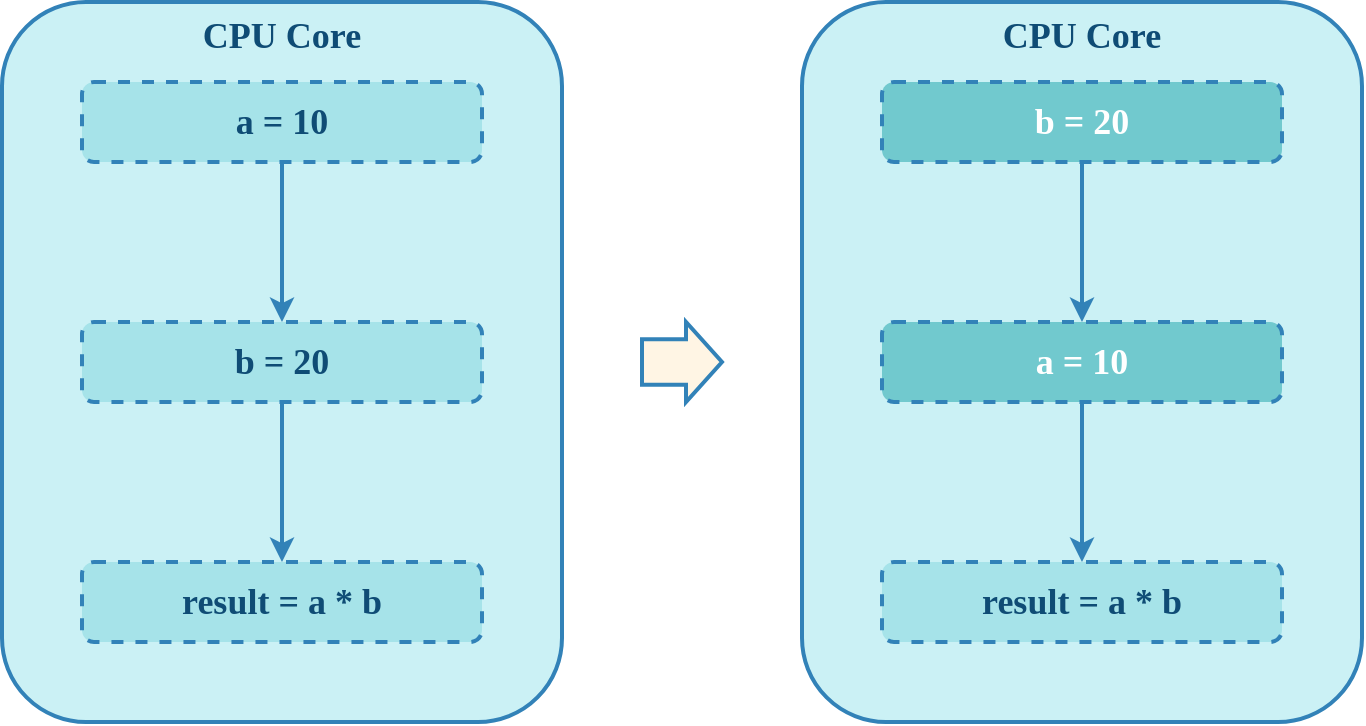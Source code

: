 <mxfile compressed="true" version="22.0.3" type="device" pages="8"><diagram id="Oyjmbj-3pXJngoswSTyC" name="单核代码乱序执行"><mxGraphModel dx="1036" dy="-204" grid="1" gridSize="10" guides="1" tooltips="1" connect="1" arrows="1" fold="1" page="1" pageScale="1" pageWidth="1169" pageHeight="827" math="0" shadow="0"><root><mxCell id="0"/><mxCell id="1" parent="0"/><mxCell id="oIo2T0Nst78YpQxwOuCz-1" value="CPU Core" style="rounded=1;whiteSpace=wrap;html=1;hachureGap=4;strokeColor=#3282B8;fontFamily=Comic Sans MS;fontSize=18;fillColor=#CBF1F5;fontStyle=1;container=0;shadow=0;strokeWidth=2;verticalAlign=top;fontColor=#0F4C75;" parent="1" vertex="1"><mxGeometry x="240" y="1040" width="280" height="360" as="geometry"/></mxCell><mxCell id="SnhNCrgIoCz_8AislxqQ-1" value="result = a * b" style="rounded=1;whiteSpace=wrap;html=1;hachureGap=4;strokeColor=#3282B8;fontFamily=Comic Sans MS;fontSize=18;fillColor=#A6E3E9;fontStyle=1;container=0;shadow=0;strokeWidth=2;verticalAlign=middle;fontColor=#0F4C75;dashed=1;" parent="1" vertex="1"><mxGeometry x="280" y="1320" width="200" height="40" as="geometry"/></mxCell><mxCell id="oIo2T0Nst78YpQxwOuCz-3" value="" style="edgeStyle=orthogonalEdgeStyle;shape=connector;rounded=0;orthogonalLoop=1;jettySize=auto;html=1;labelBackgroundColor=default;strokeColor=#3282B8;strokeWidth=2;align=center;verticalAlign=middle;fontFamily=Helvetica;fontSize=11;fontColor=default;endArrow=classic;" parent="1" source="SnhNCrgIoCz_8AislxqQ-2" target="SnhNCrgIoCz_8AislxqQ-1" edge="1"><mxGeometry relative="1" as="geometry"/></mxCell><mxCell id="SnhNCrgIoCz_8AislxqQ-2" value="b = 20" style="rounded=1;whiteSpace=wrap;html=1;hachureGap=4;strokeColor=#3282B8;fontFamily=Comic Sans MS;fontSize=18;fillColor=#A6E3E9;fontStyle=1;container=0;shadow=0;strokeWidth=2;verticalAlign=middle;fontColor=#0F4C75;dashed=1;" parent="1" vertex="1"><mxGeometry x="280" y="1200" width="200" height="40" as="geometry"/></mxCell><mxCell id="oIo2T0Nst78YpQxwOuCz-2" value="" style="edgeStyle=orthogonalEdgeStyle;shape=connector;rounded=0;orthogonalLoop=1;jettySize=auto;html=1;labelBackgroundColor=default;strokeColor=#3282B8;strokeWidth=2;align=center;verticalAlign=middle;fontFamily=Helvetica;fontSize=11;fontColor=default;endArrow=classic;" parent="1" source="SnhNCrgIoCz_8AislxqQ-3" target="SnhNCrgIoCz_8AislxqQ-2" edge="1"><mxGeometry relative="1" as="geometry"/></mxCell><mxCell id="SnhNCrgIoCz_8AislxqQ-3" value="a = 10" style="rounded=1;whiteSpace=wrap;html=1;hachureGap=4;strokeColor=#3282B8;fontFamily=Comic Sans MS;fontSize=18;fillColor=#A6E3E9;fontStyle=1;container=0;shadow=0;strokeWidth=2;verticalAlign=middle;fontColor=#0F4C75;dashed=1;" parent="1" vertex="1"><mxGeometry x="280" y="1080" width="200" height="40" as="geometry"/></mxCell><mxCell id="oIo2T0Nst78YpQxwOuCz-4" value="CPU Core" style="rounded=1;whiteSpace=wrap;html=1;hachureGap=4;strokeColor=#3282B8;fontFamily=Comic Sans MS;fontSize=18;fillColor=#CBF1F5;fontStyle=1;container=0;shadow=0;strokeWidth=2;verticalAlign=top;fontColor=#0F4C75;" parent="1" vertex="1"><mxGeometry x="640" y="1040" width="280" height="360" as="geometry"/></mxCell><mxCell id="oIo2T0Nst78YpQxwOuCz-5" value="result = a * b" style="rounded=1;whiteSpace=wrap;html=1;hachureGap=4;strokeColor=#3282B8;fontFamily=Comic Sans MS;fontSize=18;fillColor=#A6E3E9;fontStyle=1;container=0;shadow=0;strokeWidth=2;verticalAlign=middle;fontColor=#0F4C75;dashed=1;" parent="1" vertex="1"><mxGeometry x="680" y="1320" width="200" height="40" as="geometry"/></mxCell><mxCell id="oIo2T0Nst78YpQxwOuCz-6" value="" style="edgeStyle=orthogonalEdgeStyle;shape=connector;rounded=0;orthogonalLoop=1;jettySize=auto;html=1;labelBackgroundColor=default;strokeColor=#3282B8;strokeWidth=2;align=center;verticalAlign=middle;fontFamily=Helvetica;fontSize=11;fontColor=default;endArrow=classic;" parent="1" source="oIo2T0Nst78YpQxwOuCz-7" target="oIo2T0Nst78YpQxwOuCz-5" edge="1"><mxGeometry relative="1" as="geometry"/></mxCell><mxCell id="oIo2T0Nst78YpQxwOuCz-7" value="a = 10" style="rounded=1;whiteSpace=wrap;html=1;hachureGap=4;strokeColor=#3282B8;fontFamily=Comic Sans MS;fontSize=18;fillColor=#71C9CE;fontStyle=1;container=0;shadow=0;strokeWidth=2;verticalAlign=middle;fontColor=#FFFFFF;dashed=1;" parent="1" vertex="1"><mxGeometry x="680" y="1200" width="200" height="40" as="geometry"/></mxCell><mxCell id="oIo2T0Nst78YpQxwOuCz-8" value="" style="edgeStyle=orthogonalEdgeStyle;shape=connector;rounded=0;orthogonalLoop=1;jettySize=auto;html=1;labelBackgroundColor=default;strokeColor=#3282B8;strokeWidth=2;align=center;verticalAlign=middle;fontFamily=Helvetica;fontSize=11;fontColor=default;endArrow=classic;" parent="1" source="oIo2T0Nst78YpQxwOuCz-9" target="oIo2T0Nst78YpQxwOuCz-7" edge="1"><mxGeometry relative="1" as="geometry"/></mxCell><mxCell id="oIo2T0Nst78YpQxwOuCz-9" value="b = 20" style="rounded=1;whiteSpace=wrap;html=1;hachureGap=4;strokeColor=#3282B8;fontFamily=Comic Sans MS;fontSize=18;fillColor=#71C9CE;fontStyle=1;container=0;shadow=0;strokeWidth=2;verticalAlign=middle;fontColor=#FFFFFF;dashed=1;" parent="1" vertex="1"><mxGeometry x="680" y="1080" width="200" height="40" as="geometry"/></mxCell><mxCell id="8laGrJrACdPnZfssC_4r-1" value="" style="html=1;shadow=0;dashed=0;align=center;verticalAlign=middle;shape=mxgraph.arrows2.arrow;dy=0.43;dx=18;direction=south;notch=0;rounded=1;hachureGap=4;strokeColor=#3282B8;strokeWidth=2;fontFamily=Comic Sans MS;fontSize=18;fillColor=#FFF5E4;fontColor=#0F4C75;fontStyle=1;rotation=-90;" parent="1" vertex="1"><mxGeometry x="560" y="1200" width="40" height="40" as="geometry"/></mxCell></root></mxGraphModel></diagram><diagram name="多核代码乱序执行" id="kA6Fw1Ytr_sk5-NPRqOT"><mxGraphModel dx="1050" dy="-531" grid="1" gridSize="10" guides="1" tooltips="1" connect="1" arrows="1" fold="1" page="1" pageScale="1" pageWidth="1654" pageHeight="1169" math="0" shadow="0"><root><mxCell id="gxKx6V0QvR4HmeTIBER6-0"/><mxCell id="gxKx6V0QvR4HmeTIBER6-1" parent="gxKx6V0QvR4HmeTIBER6-0"/><mxCell id="OXWV1l3geLJClUFt07M3-1" value="" style="rounded=0;whiteSpace=wrap;html=1;fontSize=20;shadow=0;fillColor=#E3FDFD;strokeColor=#3282B8;strokeWidth=2;fontColor=#0F4C75;fontFamily=Comic Sans MS;fontStyle=1;align=center;spacingLeft=10;spacingRight=10;verticalAlign=top;spacingTop=10;dashed=1;" parent="gxKx6V0QvR4HmeTIBER6-1" vertex="1"><mxGeometry x="887" y="1534" width="680" height="440" as="geometry"/></mxCell><mxCell id="OXWV1l3geLJClUFt07M3-0" value="" style="rounded=0;whiteSpace=wrap;html=1;fontSize=20;shadow=0;fillColor=#E3FDFD;strokeColor=#3282B8;strokeWidth=2;fontColor=#0F4C75;fontFamily=Comic Sans MS;fontStyle=1;align=center;spacingLeft=10;spacingRight=10;verticalAlign=top;spacingTop=10;dashed=1;" parent="gxKx6V0QvR4HmeTIBER6-1" vertex="1"><mxGeometry x="87" y="1534" width="680" height="440" as="geometry"/></mxCell><mxCell id="gxKx6V0QvR4HmeTIBER6-2" value="CPU Core2" style="rounded=1;whiteSpace=wrap;html=1;hachureGap=4;strokeColor=#3282B8;fontFamily=Comic Sans MS;fontSize=18;fillColor=#CBF1F5;fontStyle=1;container=0;shadow=0;strokeWidth=2;verticalAlign=top;fontColor=#0F4C75;" parent="gxKx6V0QvR4HmeTIBER6-1" vertex="1"><mxGeometry x="447" y="1574" width="280" height="360" as="geometry"/></mxCell><mxCell id="gxKx6V0QvR4HmeTIBER6-5" value="逻辑B" style="rounded=1;whiteSpace=wrap;html=1;hachureGap=4;strokeColor=#3282B8;fontFamily=Comic Sans MS;fontSize=18;fillColor=#A6E3E9;fontStyle=1;container=0;shadow=0;strokeWidth=2;verticalAlign=middle;fontColor=#0F4C75;dashed=1;" parent="gxKx6V0QvR4HmeTIBER6-1" vertex="1"><mxGeometry x="487" y="1734" width="200" height="40" as="geometry"/></mxCell><mxCell id="gxKx6V0QvR4HmeTIBER6-6" value="" style="edgeStyle=orthogonalEdgeStyle;shape=connector;rounded=0;orthogonalLoop=1;jettySize=auto;html=1;labelBackgroundColor=default;strokeColor=#3282B8;strokeWidth=2;align=center;verticalAlign=middle;fontFamily=Helvetica;fontSize=11;fontColor=default;endArrow=classic;" parent="gxKx6V0QvR4HmeTIBER6-1" source="gxKx6V0QvR4HmeTIBER6-7" target="gxKx6V0QvR4HmeTIBER6-5" edge="1"><mxGeometry relative="1" as="geometry"/></mxCell><mxCell id="gxKx6V0QvR4HmeTIBER6-7" value="if (flag == true)" style="rounded=1;whiteSpace=wrap;html=1;hachureGap=4;strokeColor=#3282B8;fontFamily=Comic Sans MS;fontSize=18;fillColor=#A6E3E9;fontStyle=1;container=0;shadow=0;strokeWidth=2;verticalAlign=middle;fontColor=#0F4C75;dashed=1;" parent="gxKx6V0QvR4HmeTIBER6-1" vertex="1"><mxGeometry x="487" y="1614" width="200" height="40" as="geometry"/></mxCell><mxCell id="gxKx6V0QvR4HmeTIBER6-8" value="CPU Core" style="rounded=1;whiteSpace=wrap;html=1;hachureGap=4;strokeColor=#3282B8;fontFamily=Comic Sans MS;fontSize=18;fillColor=#CBF1F5;fontStyle=1;container=0;shadow=0;strokeWidth=2;verticalAlign=top;fontColor=#0F4C75;" parent="gxKx6V0QvR4HmeTIBER6-1" vertex="1"><mxGeometry x="927" y="1574" width="280" height="360" as="geometry"/></mxCell><mxCell id="gxKx6V0QvR4HmeTIBER6-9" value="逻辑A" style="rounded=1;whiteSpace=wrap;html=1;hachureGap=4;strokeColor=#3282B8;fontFamily=Comic Sans MS;fontSize=18;fillColor=#71C9CE;fontStyle=1;container=0;shadow=0;strokeWidth=2;verticalAlign=middle;fontColor=#FFFFFF;dashed=1;" parent="gxKx6V0QvR4HmeTIBER6-1" vertex="1"><mxGeometry x="967" y="1854" width="200" height="40" as="geometry"/></mxCell><mxCell id="gxKx6V0QvR4HmeTIBER6-10" value="" style="edgeStyle=orthogonalEdgeStyle;shape=connector;rounded=0;orthogonalLoop=1;jettySize=auto;html=1;labelBackgroundColor=default;strokeColor=#3282B8;strokeWidth=2;align=center;verticalAlign=middle;fontFamily=Helvetica;fontSize=11;fontColor=default;endArrow=classic;" parent="gxKx6V0QvR4HmeTIBER6-1" source="gxKx6V0QvR4HmeTIBER6-11" target="gxKx6V0QvR4HmeTIBER6-9" edge="1"><mxGeometry relative="1" as="geometry"/></mxCell><mxCell id="gxKx6V0QvR4HmeTIBER6-11" value="flag = true" style="rounded=1;whiteSpace=wrap;html=1;hachureGap=4;strokeColor=#3282B8;fontFamily=Comic Sans MS;fontSize=18;fillColor=#71C9CE;fontStyle=1;container=0;shadow=0;strokeWidth=2;verticalAlign=middle;fontColor=#FFFFFF;dashed=1;" parent="gxKx6V0QvR4HmeTIBER6-1" vertex="1"><mxGeometry x="967" y="1734" width="200" height="40" as="geometry"/></mxCell><mxCell id="gxKx6V0QvR4HmeTIBER6-12" value="" style="edgeStyle=orthogonalEdgeStyle;shape=connector;rounded=0;orthogonalLoop=1;jettySize=auto;html=1;labelBackgroundColor=default;strokeColor=#3282B8;strokeWidth=2;align=center;verticalAlign=middle;fontFamily=Helvetica;fontSize=11;fontColor=default;endArrow=classic;" parent="gxKx6V0QvR4HmeTIBER6-1" source="gxKx6V0QvR4HmeTIBER6-13" target="gxKx6V0QvR4HmeTIBER6-11" edge="1"><mxGeometry relative="1" as="geometry"/></mxCell><mxCell id="gxKx6V0QvR4HmeTIBER6-13" value="flag = false" style="rounded=1;whiteSpace=wrap;html=1;hachureGap=4;strokeColor=#3282B8;fontFamily=Comic Sans MS;fontSize=18;fillColor=#A6E3E9;fontStyle=1;container=0;shadow=0;strokeWidth=2;verticalAlign=middle;fontColor=#0F4C75;dashed=1;" parent="gxKx6V0QvR4HmeTIBER6-1" vertex="1"><mxGeometry x="967" y="1614" width="200" height="40" as="geometry"/></mxCell><mxCell id="gxKx6V0QvR4HmeTIBER6-14" value="" style="html=1;shadow=0;dashed=0;align=center;verticalAlign=middle;shape=mxgraph.arrows2.arrow;dy=0.43;dx=18;direction=south;notch=0;rounded=1;hachureGap=4;strokeColor=#3282B8;strokeWidth=2;fontFamily=Comic Sans MS;fontSize=18;fillColor=#FFF5E4;fontColor=#0F4C75;fontStyle=1;rotation=-90;" parent="gxKx6V0QvR4HmeTIBER6-1" vertex="1"><mxGeometry x="807" y="1735" width="40" height="40" as="geometry"/></mxCell><mxCell id="QsSv9y4F_Ig1FmITtrns-1" value="CPU Core1" style="rounded=1;whiteSpace=wrap;html=1;hachureGap=4;strokeColor=#3282B8;fontFamily=Comic Sans MS;fontSize=18;fillColor=#CBF1F5;fontStyle=1;container=0;shadow=0;strokeWidth=2;verticalAlign=top;fontColor=#0F4C75;" parent="gxKx6V0QvR4HmeTIBER6-1" vertex="1"><mxGeometry x="127" y="1574" width="280" height="360" as="geometry"/></mxCell><mxCell id="QsSv9y4F_Ig1FmITtrns-2" value="flag = true" style="rounded=1;whiteSpace=wrap;html=1;hachureGap=4;strokeColor=#3282B8;fontFamily=Comic Sans MS;fontSize=18;fillColor=#A6E3E9;fontStyle=1;container=0;shadow=0;strokeWidth=2;verticalAlign=middle;fontColor=#0F4C75;dashed=1;" parent="gxKx6V0QvR4HmeTIBER6-1" vertex="1"><mxGeometry x="167" y="1854" width="200" height="40" as="geometry"/></mxCell><mxCell id="QsSv9y4F_Ig1FmITtrns-3" value="" style="edgeStyle=orthogonalEdgeStyle;shape=connector;rounded=0;orthogonalLoop=1;jettySize=auto;html=1;labelBackgroundColor=default;strokeColor=#3282B8;strokeWidth=2;align=center;verticalAlign=middle;fontFamily=Helvetica;fontSize=11;fontColor=default;endArrow=classic;" parent="gxKx6V0QvR4HmeTIBER6-1" source="QsSv9y4F_Ig1FmITtrns-4" target="QsSv9y4F_Ig1FmITtrns-2" edge="1"><mxGeometry relative="1" as="geometry"/></mxCell><mxCell id="QsSv9y4F_Ig1FmITtrns-4" value="逻辑A" style="rounded=1;whiteSpace=wrap;html=1;hachureGap=4;strokeColor=#3282B8;fontFamily=Comic Sans MS;fontSize=18;fillColor=#A6E3E9;fontStyle=1;container=0;shadow=0;strokeWidth=2;verticalAlign=middle;fontColor=#0F4C75;dashed=1;" parent="gxKx6V0QvR4HmeTIBER6-1" vertex="1"><mxGeometry x="167" y="1734" width="200" height="40" as="geometry"/></mxCell><mxCell id="QsSv9y4F_Ig1FmITtrns-5" value="" style="edgeStyle=orthogonalEdgeStyle;shape=connector;rounded=0;orthogonalLoop=1;jettySize=auto;html=1;labelBackgroundColor=default;strokeColor=#3282B8;strokeWidth=2;align=center;verticalAlign=middle;fontFamily=Helvetica;fontSize=11;fontColor=default;endArrow=classic;" parent="gxKx6V0QvR4HmeTIBER6-1" source="QsSv9y4F_Ig1FmITtrns-6" target="QsSv9y4F_Ig1FmITtrns-4" edge="1"><mxGeometry relative="1" as="geometry"/></mxCell><mxCell id="QsSv9y4F_Ig1FmITtrns-6" value="flag = false" style="rounded=1;whiteSpace=wrap;html=1;hachureGap=4;strokeColor=#3282B8;fontFamily=Comic Sans MS;fontSize=18;fillColor=#A6E3E9;fontStyle=1;container=0;shadow=0;strokeWidth=2;verticalAlign=middle;fontColor=#0F4C75;dashed=1;" parent="gxKx6V0QvR4HmeTIBER6-1" vertex="1"><mxGeometry x="167" y="1614" width="200" height="40" as="geometry"/></mxCell><mxCell id="QsSv9y4F_Ig1FmITtrns-7" value="CPU Core2" style="rounded=1;whiteSpace=wrap;html=1;hachureGap=4;strokeColor=#3282B8;fontFamily=Comic Sans MS;fontSize=18;fillColor=#CBF1F5;fontStyle=1;container=0;shadow=0;strokeWidth=2;verticalAlign=top;fontColor=#0F4C75;" parent="gxKx6V0QvR4HmeTIBER6-1" vertex="1"><mxGeometry x="1247" y="1574" width="280" height="360" as="geometry"/></mxCell><mxCell id="QsSv9y4F_Ig1FmITtrns-8" value="逻辑B" style="rounded=1;whiteSpace=wrap;html=1;hachureGap=4;strokeColor=#3282B8;fontFamily=Comic Sans MS;fontSize=18;fillColor=#A6E3E9;fontStyle=1;container=0;shadow=0;strokeWidth=2;verticalAlign=middle;fontColor=#0F4C75;dashed=1;" parent="gxKx6V0QvR4HmeTIBER6-1" vertex="1"><mxGeometry x="1287" y="1734" width="200" height="40" as="geometry"/></mxCell><mxCell id="QsSv9y4F_Ig1FmITtrns-9" value="" style="edgeStyle=orthogonalEdgeStyle;shape=connector;rounded=0;orthogonalLoop=1;jettySize=auto;html=1;labelBackgroundColor=default;strokeColor=#3282B8;strokeWidth=2;align=center;verticalAlign=middle;fontFamily=Helvetica;fontSize=11;fontColor=default;endArrow=classic;" parent="gxKx6V0QvR4HmeTIBER6-1" source="QsSv9y4F_Ig1FmITtrns-10" target="QsSv9y4F_Ig1FmITtrns-8" edge="1"><mxGeometry relative="1" as="geometry"/></mxCell><mxCell id="QsSv9y4F_Ig1FmITtrns-10" value="if (flag == true)" style="rounded=1;whiteSpace=wrap;html=1;hachureGap=4;strokeColor=#3282B8;fontFamily=Comic Sans MS;fontSize=18;fillColor=#A6E3E9;fontStyle=1;container=0;shadow=0;strokeWidth=2;verticalAlign=middle;fontColor=#0F4C75;dashed=1;" parent="gxKx6V0QvR4HmeTIBER6-1" vertex="1"><mxGeometry x="1287" y="1614" width="200" height="40" as="geometry"/></mxCell></root></mxGraphModel></diagram><diagram name="CPU内存模型" id="_HXsoWYt3VCmfpY0Q1o5"><mxGraphModel dx="521" dy="-1708" grid="1" gridSize="10" guides="1" tooltips="1" connect="1" arrows="1" fold="1" page="1" pageScale="1" pageWidth="827" pageHeight="1169" math="0" shadow="0"><root><mxCell id="IzOiyjivRM9BYPn1JjDp-0"/><mxCell id="IzOiyjivRM9BYPn1JjDp-1" parent="IzOiyjivRM9BYPn1JjDp-0"/><mxCell id="pGXPVMcVjy8AIeYIsesc-0" value="缓存一致性协议" style="rounded=1;whiteSpace=wrap;html=1;hachureGap=4;strokeColor=#3282B8;fontFamily=Comic Sans MS;fontSize=18;fillColor=#E3FDFD;fontStyle=1;container=0;shadow=0;fontColor=#0F4C75;strokeWidth=2;dashed=1;" parent="IzOiyjivRM9BYPn1JjDp-1" vertex="1"><mxGeometry x="220" y="3030" width="320" height="30" as="geometry"/></mxCell><mxCell id="IzOiyjivRM9BYPn1JjDp-15" value="CPU" style="rounded=1;whiteSpace=wrap;html=1;hachureGap=4;strokeColor=#3282B8;fontFamily=Comic Sans MS;fontSize=18;fillColor=#CBF1F5;fontStyle=1;container=0;shadow=0;strokeWidth=2;verticalAlign=top;fontColor=#0F4C75;" parent="IzOiyjivRM9BYPn1JjDp-1" vertex="1"><mxGeometry x="200" y="2760" width="160" height="80" as="geometry"/></mxCell><mxCell id="IzOiyjivRM9BYPn1JjDp-2" value="CPU高速缓存" style="rounded=1;whiteSpace=wrap;html=1;hachureGap=4;strokeColor=#3282B8;fontFamily=Comic Sans MS;fontSize=18;fillColor=#A6E3E9;fontStyle=1;container=0;shadow=0;strokeWidth=2;verticalAlign=middle;fontColor=#0F4C75;" parent="IzOiyjivRM9BYPn1JjDp-1" vertex="1"><mxGeometry x="200" y="2922" width="160" height="80" as="geometry"/></mxCell><mxCell id="IzOiyjivRM9BYPn1JjDp-8" value="主内存 RAM" style="rounded=1;whiteSpace=wrap;html=1;hachureGap=4;strokeColor=#3282B8;fontFamily=Comic Sans MS;fontSize=18;fillColor=#71C9CE;fontStyle=1;container=0;shadow=0;strokeWidth=2;verticalAlign=middle;fontColor=#0F4C75;" parent="IzOiyjivRM9BYPn1JjDp-1" vertex="1"><mxGeometry x="200" y="3080" width="360" height="80" as="geometry"/></mxCell><mxCell id="IzOiyjivRM9BYPn1JjDp-13" value="" style="html=1;shadow=0;dashed=0;align=center;verticalAlign=middle;shape=mxgraph.arrows2.arrow;dy=0.43;dx=18;direction=south;notch=0;rounded=1;hachureGap=4;strokeColor=#3282B8;strokeWidth=2;fontFamily=Comic Sans MS;fontSize=18;fillColor=#FFF5E4;fontColor=#0F4C75;fontStyle=1" parent="IzOiyjivRM9BYPn1JjDp-1" vertex="1"><mxGeometry x="260" y="3025" width="40" height="40" as="geometry"/></mxCell><mxCell id="IzOiyjivRM9BYPn1JjDp-14" value="" style="html=1;shadow=0;dashed=0;align=center;verticalAlign=middle;shape=mxgraph.arrows2.arrow;dy=0.43;dx=18;direction=south;notch=0;rounded=1;hachureGap=4;strokeColor=#3282B8;strokeWidth=2;fontFamily=Comic Sans MS;fontSize=18;fillColor=#FFF5E4;fontColor=#0F4C75;fontStyle=1" parent="IzOiyjivRM9BYPn1JjDp-1" vertex="1"><mxGeometry x="460" y="3025" width="40" height="40" as="geometry"/></mxCell><mxCell id="IzOiyjivRM9BYPn1JjDp-16" value="" style="html=1;shadow=0;dashed=0;align=center;verticalAlign=middle;shape=mxgraph.arrows2.arrow;dy=0.43;dx=18;direction=south;notch=0;rounded=1;hachureGap=4;strokeColor=#3282B8;strokeWidth=2;fontFamily=Comic Sans MS;fontSize=18;fillColor=#FFF5E4;fontColor=#0F4C75;fontStyle=1" parent="IzOiyjivRM9BYPn1JjDp-1" vertex="1"><mxGeometry x="260" y="2860" width="40" height="40" as="geometry"/></mxCell><mxCell id="IzOiyjivRM9BYPn1JjDp-17" value="" style="html=1;shadow=0;dashed=0;align=center;verticalAlign=middle;shape=mxgraph.arrows2.arrow;dy=0.43;dx=18;direction=south;notch=0;rounded=1;hachureGap=4;strokeColor=#3282B8;strokeWidth=2;fontFamily=Comic Sans MS;fontSize=18;fillColor=#FFF5E4;fontColor=#0F4C75;fontStyle=1" parent="IzOiyjivRM9BYPn1JjDp-1" vertex="1"><mxGeometry x="460" y="2860" width="40" height="40" as="geometry"/></mxCell><mxCell id="UCDzzLeYsGKAdb7c8uhE-0" value="CPU高速缓存" style="rounded=1;whiteSpace=wrap;html=1;hachureGap=4;strokeColor=#3282B8;fontFamily=Comic Sans MS;fontSize=18;fillColor=#A6E3E9;fontStyle=1;container=0;shadow=0;strokeWidth=2;verticalAlign=middle;fontColor=#0F4C75;" parent="IzOiyjivRM9BYPn1JjDp-1" vertex="1"><mxGeometry x="400" y="2922" width="160" height="80" as="geometry"/></mxCell><mxCell id="UCDzzLeYsGKAdb7c8uhE-3" value="CPU" style="rounded=1;whiteSpace=wrap;html=1;hachureGap=4;strokeColor=#3282B8;fontFamily=Comic Sans MS;fontSize=18;fillColor=#CBF1F5;fontStyle=1;container=0;shadow=0;strokeWidth=2;verticalAlign=top;fontColor=#0F4C75;" parent="IzOiyjivRM9BYPn1JjDp-1" vertex="1"><mxGeometry x="400" y="2760" width="160" height="80" as="geometry"/></mxCell><mxCell id="UCDzzLeYsGKAdb7c8uhE-4" value="CPU寄存器" style="rounded=1;whiteSpace=wrap;html=1;hachureGap=4;strokeColor=#3282B8;fontFamily=Comic Sans MS;fontSize=18;fillColor=#F6F6F6;fontStyle=1;container=0;shadow=0;fontColor=#0F4C75;strokeWidth=2;dashed=1;" parent="IzOiyjivRM9BYPn1JjDp-1" vertex="1"><mxGeometry x="420" y="2790" width="120" height="40" as="geometry"/></mxCell><mxCell id="tHrAFbdouEo_3pWgkdvs-0" value="CPU寄存器" style="rounded=1;whiteSpace=wrap;html=1;hachureGap=4;strokeColor=#3282B8;fontFamily=Comic Sans MS;fontSize=18;fillColor=#F6F6F6;fontStyle=1;container=0;shadow=0;fontColor=#0F4C75;strokeWidth=2;dashed=1;" parent="IzOiyjivRM9BYPn1JjDp-1" vertex="1"><mxGeometry x="220" y="2790" width="120" height="40" as="geometry"/></mxCell></root></mxGraphModel></diagram><diagram name="Java内存模型" id="xZUWsyhz2Fqa6HVggFuV"><mxGraphModel dx="1290" dy="-1843" grid="1" gridSize="10" guides="1" tooltips="1" connect="1" arrows="1" fold="1" page="1" pageScale="1" pageWidth="1169" pageHeight="827" math="0" shadow="0"><root><mxCell id="OBOUxwWFu881ZcClTuwp-0"/><mxCell id="OBOUxwWFu881ZcClTuwp-1" parent="OBOUxwWFu881ZcClTuwp-0"/><mxCell id="Y96sZ7i1VId74SJ501k0-5" value="JVM" style="rounded=0;whiteSpace=wrap;html=1;fontSize=24;shadow=0;fillColor=#E3FDFD;strokeColor=#3282B8;strokeWidth=2;fontColor=#0F4C75;fontFamily=Comic Sans MS;fontStyle=1;align=center;spacingLeft=10;spacingRight=10;verticalAlign=top;spacingTop=10;dashed=1;" parent="OBOUxwWFu881ZcClTuwp-1" vertex="1"><mxGeometry x="120" y="2550" width="920" height="690" as="geometry"/></mxCell><mxCell id="OBOUxwWFu881ZcClTuwp-2" value="线程栈" style="rounded=1;whiteSpace=wrap;html=1;hachureGap=4;strokeColor=#3282B8;fontFamily=Comic Sans MS;fontSize=20;fillColor=#A6E3E9;fontStyle=1;container=0;shadow=0;strokeWidth=2;verticalAlign=top;fontColor=#0F4C75;" parent="OBOUxwWFu881ZcClTuwp-1" vertex="1"><mxGeometry x="160" y="2600" width="400" height="440" as="geometry"/></mxCell><mxCell id="OBOUxwWFu881ZcClTuwp-3" value="&lt;div style=&quot;font-size: 18px;&quot;&gt;method2() {&lt;/div&gt;&lt;div style=&quot;font-size: 18px;&quot;&gt;&lt;br style=&quot;font-size: 18px;&quot;&gt;&lt;/div&gt;&lt;div style=&quot;font-size: 18px;&quot;&gt;&lt;br style=&quot;font-size: 18px;&quot;&gt;&lt;/div&gt;&lt;div style=&quot;font-size: 18px;&quot;&gt;&lt;br style=&quot;font-size: 18px;&quot;&gt;&lt;/div&gt;&lt;div style=&quot;font-size: 18px;&quot;&gt;&lt;br style=&quot;font-size: 18px;&quot;&gt;&lt;/div&gt;&lt;div style=&quot;font-size: 18px;&quot;&gt;&lt;br style=&quot;font-size: 18px;&quot;&gt;&lt;/div&gt;&lt;div style=&quot;font-size: 18px;&quot;&gt;}&lt;/div&gt;" style="rounded=1;whiteSpace=wrap;html=1;fontSize=18;shadow=0;fillColor=#CBF1F5;strokeColor=#3282B8;strokeWidth=2;fontColor=#0F4C75;fontFamily=Comic Sans MS;fontStyle=1;align=left;spacingLeft=20;spacingRight=20;" parent="OBOUxwWFu881ZcClTuwp-1" vertex="1"><mxGeometry x="200" y="2840" width="320" height="160" as="geometry"/></mxCell><mxCell id="OBOUxwWFu881ZcClTuwp-4" value="Type variable3" style="rounded=1;whiteSpace=wrap;html=1;hachureGap=4;strokeColor=#3282B8;fontFamily=Comic Sans MS;fontSize=18;fillColor=#F6F6F6;fontStyle=1;container=0;shadow=0;fontColor=#0F4C75;strokeWidth=2;dashed=1;" parent="OBOUxwWFu881ZcClTuwp-1" vertex="1"><mxGeometry x="278.5" y="2900" width="160" height="40" as="geometry"/></mxCell><mxCell id="OBOUxwWFu881ZcClTuwp-8" value="堆" style="rounded=1;whiteSpace=wrap;html=1;hachureGap=4;strokeColor=#3282B8;fontFamily=Comic Sans MS;fontSize=20;fillColor=#BBE1FA;fontStyle=1;container=0;shadow=0;strokeWidth=2;verticalAlign=top;fontColor=#0F4C75;align=left;spacingLeft=10;spacingRight=10;" parent="OBOUxwWFu881ZcClTuwp-1" vertex="1"><mxGeometry x="160" y="3080" width="840" height="120" as="geometry"/></mxCell><mxCell id="Y96sZ7i1VId74SJ501k0-2" value="&lt;div style=&quot;font-size: 18px;&quot;&gt;method1() {&lt;/div&gt;&lt;div style=&quot;font-size: 18px;&quot;&gt;&lt;br style=&quot;font-size: 18px;&quot;&gt;&lt;/div&gt;&lt;div style=&quot;font-size: 18px;&quot;&gt;&lt;br style=&quot;font-size: 18px;&quot;&gt;&lt;/div&gt;&lt;div style=&quot;font-size: 18px;&quot;&gt;&lt;br style=&quot;font-size: 18px;&quot;&gt;&lt;/div&gt;&lt;div style=&quot;font-size: 18px;&quot;&gt;&lt;br style=&quot;font-size: 18px;&quot;&gt;&lt;/div&gt;&lt;div style=&quot;font-size: 18px;&quot;&gt;&lt;br style=&quot;font-size: 18px;&quot;&gt;&lt;/div&gt;&lt;div style=&quot;font-size: 18px;&quot;&gt;}&lt;/div&gt;" style="rounded=1;whiteSpace=wrap;html=1;fontSize=18;shadow=0;fillColor=#CBF1F5;strokeColor=#3282B8;strokeWidth=2;fontColor=#0F4C75;fontFamily=Comic Sans MS;fontStyle=1;align=left;spacingLeft=20;spacingRight=20;" parent="OBOUxwWFu881ZcClTuwp-1" vertex="1"><mxGeometry x="197" y="2640" width="323" height="160" as="geometry"/></mxCell><mxCell id="Y96sZ7i1VId74SJ501k0-22" style="shape=connector;rounded=1;orthogonalLoop=1;jettySize=auto;html=1;labelBackgroundColor=default;strokeColor=#3282B8;strokeWidth=2;align=center;verticalAlign=middle;fontFamily=Comic Sans MS;fontSize=18;fontColor=default;endArrow=classic;entryX=0.5;entryY=0;entryDx=0;entryDy=0;exitX=0.5;exitY=1;exitDx=0;exitDy=0;" parent="OBOUxwWFu881ZcClTuwp-1" source="Y96sZ7i1VId74SJ501k0-3" target="Y96sZ7i1VId74SJ501k0-15" edge="1"><mxGeometry relative="1" as="geometry"/></mxCell><mxCell id="Y96sZ7i1VId74SJ501k0-3" value="Type variable2" style="rounded=1;whiteSpace=wrap;html=1;hachureGap=4;strokeColor=#3282B8;fontFamily=Comic Sans MS;fontSize=18;fillColor=#F6F6F6;fontStyle=1;container=0;shadow=0;fontColor=#0F4C75;strokeWidth=2;dashed=1;" parent="OBOUxwWFu881ZcClTuwp-1" vertex="1"><mxGeometry x="280" y="2720" width="160" height="40" as="geometry"/></mxCell><mxCell id="Y96sZ7i1VId74SJ501k0-4" value="Type variable1" style="rounded=1;whiteSpace=wrap;html=1;hachureGap=4;strokeColor=#3282B8;fontFamily=Comic Sans MS;fontSize=18;fillColor=#F6F6F6;fontStyle=1;container=0;shadow=0;fontColor=#0F4C75;strokeWidth=2;dashed=1;" parent="OBOUxwWFu881ZcClTuwp-1" vertex="1"><mxGeometry x="280" y="2680" width="160" height="40" as="geometry"/></mxCell><mxCell id="Y96sZ7i1VId74SJ501k0-6" value="线程栈" style="rounded=1;whiteSpace=wrap;html=1;hachureGap=4;strokeColor=#3282B8;fontFamily=Comic Sans MS;fontSize=20;fillColor=#A6E3E9;fontStyle=1;container=0;shadow=0;strokeWidth=2;verticalAlign=top;fontColor=#0F4C75;" parent="OBOUxwWFu881ZcClTuwp-1" vertex="1"><mxGeometry x="600" y="2600" width="400" height="440" as="geometry"/></mxCell><mxCell id="Y96sZ7i1VId74SJ501k0-7" value="&lt;div style=&quot;font-size: 18px;&quot;&gt;method2() {&lt;/div&gt;&lt;div style=&quot;font-size: 18px;&quot;&gt;&lt;br style=&quot;font-size: 18px;&quot;&gt;&lt;/div&gt;&lt;div style=&quot;font-size: 18px;&quot;&gt;&lt;br style=&quot;font-size: 18px;&quot;&gt;&lt;/div&gt;&lt;div style=&quot;font-size: 18px;&quot;&gt;&lt;br style=&quot;font-size: 18px;&quot;&gt;&lt;/div&gt;&lt;div style=&quot;font-size: 18px;&quot;&gt;&lt;br style=&quot;font-size: 18px;&quot;&gt;&lt;/div&gt;&lt;div style=&quot;font-size: 18px;&quot;&gt;&lt;br style=&quot;font-size: 18px;&quot;&gt;&lt;/div&gt;&lt;div style=&quot;font-size: 18px;&quot;&gt;}&lt;/div&gt;" style="rounded=1;whiteSpace=wrap;html=1;fontSize=18;shadow=0;fillColor=#CBF1F5;strokeColor=#3282B8;strokeWidth=2;fontColor=#0F4C75;fontFamily=Comic Sans MS;fontStyle=1;align=left;spacingLeft=20;spacingRight=20;" parent="OBOUxwWFu881ZcClTuwp-1" vertex="1"><mxGeometry x="640" y="2840" width="320" height="160" as="geometry"/></mxCell><mxCell id="Y96sZ7i1VId74SJ501k0-24" style="shape=connector;rounded=0;orthogonalLoop=1;jettySize=auto;html=1;entryX=0.5;entryY=0;entryDx=0;entryDy=0;labelBackgroundColor=default;strokeColor=#3282B8;strokeWidth=2;align=center;verticalAlign=middle;fontFamily=Comic Sans MS;fontSize=18;fontColor=default;endArrow=classic;" parent="OBOUxwWFu881ZcClTuwp-1" source="Y96sZ7i1VId74SJ501k0-8" target="Y96sZ7i1VId74SJ501k0-17" edge="1"><mxGeometry relative="1" as="geometry"/></mxCell><mxCell id="Y96sZ7i1VId74SJ501k0-8" value="Type variable3" style="rounded=1;whiteSpace=wrap;html=1;hachureGap=4;strokeColor=#3282B8;fontFamily=Comic Sans MS;fontSize=18;fillColor=#F6F6F6;fontStyle=1;container=0;shadow=0;fontColor=#0F4C75;strokeWidth=2;dashed=1;" parent="OBOUxwWFu881ZcClTuwp-1" vertex="1"><mxGeometry x="720" y="2900" width="160" height="40" as="geometry"/></mxCell><mxCell id="Y96sZ7i1VId74SJ501k0-9" value="&lt;div style=&quot;font-size: 18px;&quot;&gt;method1() {&lt;/div&gt;&lt;div style=&quot;font-size: 18px;&quot;&gt;&lt;br style=&quot;font-size: 18px;&quot;&gt;&lt;/div&gt;&lt;div style=&quot;font-size: 18px;&quot;&gt;&lt;br style=&quot;font-size: 18px;&quot;&gt;&lt;/div&gt;&lt;div style=&quot;font-size: 18px;&quot;&gt;&lt;br style=&quot;font-size: 18px;&quot;&gt;&lt;/div&gt;&lt;div style=&quot;font-size: 18px;&quot;&gt;&lt;br style=&quot;font-size: 18px;&quot;&gt;&lt;/div&gt;&lt;div style=&quot;font-size: 18px;&quot;&gt;&lt;br style=&quot;font-size: 18px;&quot;&gt;&lt;/div&gt;&lt;div style=&quot;font-size: 18px;&quot;&gt;}&lt;/div&gt;" style="rounded=1;whiteSpace=wrap;html=1;fontSize=18;shadow=0;fillColor=#CBF1F5;strokeColor=#3282B8;strokeWidth=2;fontColor=#0F4C75;fontFamily=Comic Sans MS;fontStyle=1;align=left;spacingLeft=20;spacingRight=20;" parent="OBOUxwWFu881ZcClTuwp-1" vertex="1"><mxGeometry x="640" y="2640" width="317" height="160" as="geometry"/></mxCell><mxCell id="Y96sZ7i1VId74SJ501k0-10" value="Type variable2" style="rounded=1;whiteSpace=wrap;html=1;hachureGap=4;strokeColor=#3282B8;fontFamily=Comic Sans MS;fontSize=18;fillColor=#F6F6F6;fontStyle=1;container=0;shadow=0;fontColor=#0F4C75;strokeWidth=2;dashed=1;" parent="OBOUxwWFu881ZcClTuwp-1" vertex="1"><mxGeometry x="718.5" y="2720" width="160" height="40" as="geometry"/></mxCell><mxCell id="Y96sZ7i1VId74SJ501k0-23" style="shape=connector;rounded=1;orthogonalLoop=1;jettySize=auto;html=1;labelBackgroundColor=default;strokeColor=#3282B8;strokeWidth=2;align=center;verticalAlign=middle;fontFamily=Comic Sans MS;fontSize=18;fontColor=default;endArrow=classic;exitX=0;exitY=0.5;exitDx=0;exitDy=0;" parent="OBOUxwWFu881ZcClTuwp-1" source="Y96sZ7i1VId74SJ501k0-11" target="Y96sZ7i1VId74SJ501k0-15" edge="1"><mxGeometry relative="1" as="geometry"/></mxCell><mxCell id="Y96sZ7i1VId74SJ501k0-11" value="Type variable1" style="rounded=1;whiteSpace=wrap;html=1;hachureGap=4;strokeColor=#3282B8;fontFamily=Comic Sans MS;fontSize=18;fillColor=#F6F6F6;fontStyle=1;container=0;shadow=0;fontColor=#0F4C75;strokeWidth=2;dashed=1;" parent="OBOUxwWFu881ZcClTuwp-1" vertex="1"><mxGeometry x="718.5" y="2680" width="160" height="40" as="geometry"/></mxCell><mxCell id="Y96sZ7i1VId74SJ501k0-13" value="Object1" style="rounded=1;whiteSpace=wrap;html=1;hachureGap=4;strokeColor=#3282B8;fontFamily=Comic Sans MS;fontSize=18;fillColor=#F6F6F6;fontStyle=1;container=0;shadow=0;fontColor=#0F4C75;strokeWidth=2;dashed=1;" parent="OBOUxwWFu881ZcClTuwp-1" vertex="1"><mxGeometry x="200" y="3120" width="120" height="40" as="geometry"/></mxCell><mxCell id="Y96sZ7i1VId74SJ501k0-14" value="Object2" style="rounded=1;whiteSpace=wrap;html=1;hachureGap=4;strokeColor=#3282B8;fontFamily=Comic Sans MS;fontSize=18;fillColor=#F6F6F6;fontStyle=1;container=0;shadow=0;fontColor=#0F4C75;strokeWidth=2;dashed=1;" parent="OBOUxwWFu881ZcClTuwp-1" vertex="1"><mxGeometry x="360" y="3120" width="120" height="40" as="geometry"/></mxCell><mxCell id="Y96sZ7i1VId74SJ501k0-19" value="" style="edgeStyle=orthogonalEdgeStyle;rounded=0;orthogonalLoop=1;jettySize=auto;html=1;strokeWidth=2;strokeColor=#3282B8;fontFamily=Comic Sans MS;fontSize=18;" parent="OBOUxwWFu881ZcClTuwp-1" source="Y96sZ7i1VId74SJ501k0-15" target="Y96sZ7i1VId74SJ501k0-14" edge="1"><mxGeometry relative="1" as="geometry"/></mxCell><mxCell id="Y96sZ7i1VId74SJ501k0-20" value="" style="edgeStyle=orthogonalEdgeStyle;rounded=0;orthogonalLoop=1;jettySize=auto;html=1;strokeWidth=2;strokeColor=#3282B8;fontFamily=Comic Sans MS;fontSize=18;" parent="OBOUxwWFu881ZcClTuwp-1" source="Y96sZ7i1VId74SJ501k0-15" target="Y96sZ7i1VId74SJ501k0-16" edge="1"><mxGeometry relative="1" as="geometry"/></mxCell><mxCell id="Y96sZ7i1VId74SJ501k0-15" value="Object3" style="rounded=1;whiteSpace=wrap;html=1;hachureGap=4;strokeColor=#3282B8;fontFamily=Comic Sans MS;fontSize=18;fillColor=#F6F6F6;fontStyle=1;container=0;shadow=0;fontColor=#0F4C75;strokeWidth=2;dashed=1;" parent="OBOUxwWFu881ZcClTuwp-1" vertex="1"><mxGeometry x="520" y="3120" width="120" height="40" as="geometry"/></mxCell><mxCell id="Y96sZ7i1VId74SJ501k0-16" value="Object4" style="rounded=1;whiteSpace=wrap;html=1;hachureGap=4;strokeColor=#3282B8;fontFamily=Comic Sans MS;fontSize=18;fillColor=#F6F6F6;fontStyle=1;container=0;shadow=0;fontColor=#0F4C75;strokeWidth=2;dashed=1;" parent="OBOUxwWFu881ZcClTuwp-1" vertex="1"><mxGeometry x="680" y="3120" width="120" height="40" as="geometry"/></mxCell><mxCell id="Y96sZ7i1VId74SJ501k0-17" value="Object5" style="rounded=1;whiteSpace=wrap;html=1;hachureGap=4;strokeColor=#3282B8;fontFamily=Comic Sans MS;fontSize=18;fillColor=#F6F6F6;fontStyle=1;container=0;shadow=0;fontColor=#0F4C75;strokeWidth=2;dashed=1;" parent="OBOUxwWFu881ZcClTuwp-1" vertex="1"><mxGeometry x="840" y="3120" width="120" height="40" as="geometry"/></mxCell><mxCell id="Y96sZ7i1VId74SJ501k0-21" style="shape=connector;rounded=0;orthogonalLoop=1;jettySize=auto;html=1;labelBackgroundColor=default;strokeColor=#3282B8;strokeWidth=2;align=center;verticalAlign=middle;fontFamily=Comic Sans MS;fontSize=18;fontColor=default;endArrow=classic;" parent="OBOUxwWFu881ZcClTuwp-1" source="OBOUxwWFu881ZcClTuwp-4" target="Y96sZ7i1VId74SJ501k0-13" edge="1"><mxGeometry relative="1" as="geometry"/></mxCell></root></mxGraphModel></diagram><diagram name="Java内存操作" id="XXWfbP1gV5CdBlbcvXOM"><mxGraphModel dx="1050" dy="-1700" grid="1" gridSize="10" guides="1" tooltips="1" connect="1" arrows="1" fold="1" page="1" pageScale="1" pageWidth="827" pageHeight="1169" math="0" shadow="0"><root><mxCell id="fV9i9bYyxasxLaIVZc9e-0"/><mxCell id="fV9i9bYyxasxLaIVZc9e-1" parent="fV9i9bYyxasxLaIVZc9e-0"/><mxCell id="fV9i9bYyxasxLaIVZc9e-5" value="线程" style="rounded=1;whiteSpace=wrap;html=1;hachureGap=4;strokeColor=#3282B8;fontFamily=Comic Sans MS;fontSize=18;fillColor=#CBF1F5;fontStyle=1;container=0;shadow=0;strokeWidth=2;verticalAlign=top;fontColor=#0F4C75;" parent="fV9i9bYyxasxLaIVZc9e-1" vertex="1"><mxGeometry x="240" y="2840" width="360" height="160" as="geometry"/></mxCell><mxCell id="fV9i9bYyxasxLaIVZc9e-3" value="工作内存" style="rounded=1;whiteSpace=wrap;html=1;fontSize=18;shadow=0;fillColor=#E3FDFD;strokeColor=#3282B8;strokeWidth=2;fontColor=#0F4C75;fontFamily=Comic Sans MS;fontStyle=1;" parent="fV9i9bYyxasxLaIVZc9e-1" vertex="1"><mxGeometry x="280" y="2883" width="280" height="80" as="geometry"/></mxCell><mxCell id="fV9i9bYyxasxLaIVZc9e-9" value="assign" style="rounded=1;whiteSpace=wrap;html=1;hachureGap=4;strokeColor=#3282B8;fontFamily=Comic Sans MS;fontSize=18;fillColor=#F6F6F6;fontStyle=1;container=0;shadow=0;fontColor=#0F4C75;strokeWidth=2;dashed=1;" parent="fV9i9bYyxasxLaIVZc9e-1" vertex="1"><mxGeometry x="300" y="2863" width="80" height="40" as="geometry"/></mxCell><mxCell id="9L0dZDSvwoV8PFgMI5Gy-0" value="use" style="rounded=1;whiteSpace=wrap;html=1;hachureGap=4;strokeColor=#3282B8;fontFamily=Comic Sans MS;fontSize=18;fillColor=#F6F6F6;fontStyle=1;container=0;shadow=0;fontColor=#0F4C75;strokeWidth=2;dashed=1;" parent="fV9i9bYyxasxLaIVZc9e-1" vertex="1"><mxGeometry x="460" y="2863" width="80" height="40" as="geometry"/></mxCell><mxCell id="9L0dZDSvwoV8PFgMI5Gy-1" value="store" style="rounded=1;whiteSpace=wrap;html=1;hachureGap=4;strokeColor=#3282B8;fontFamily=Comic Sans MS;fontSize=18;fillColor=#F6F6F6;fontStyle=1;container=0;shadow=0;fontColor=#0F4C75;strokeWidth=2;dashed=1;" parent="fV9i9bYyxasxLaIVZc9e-1" vertex="1"><mxGeometry x="300" y="2943" width="80" height="40" as="geometry"/></mxCell><mxCell id="9L0dZDSvwoV8PFgMI5Gy-2" value="load" style="rounded=1;whiteSpace=wrap;html=1;hachureGap=4;strokeColor=#3282B8;fontFamily=Comic Sans MS;fontSize=18;fillColor=#F6F6F6;fontStyle=1;container=0;shadow=0;fontColor=#0F4C75;strokeWidth=2;dashed=1;" parent="fV9i9bYyxasxLaIVZc9e-1" vertex="1"><mxGeometry x="460" y="2943" width="80" height="40" as="geometry"/></mxCell><mxCell id="9L0dZDSvwoV8PFgMI5Gy-3" value="主内存" style="rounded=1;whiteSpace=wrap;html=1;hachureGap=4;strokeColor=#3282B8;fontFamily=Comic Sans MS;fontSize=18;fillColor=#71C9CE;fontStyle=1;container=0;shadow=0;strokeWidth=2;verticalAlign=middle;fontColor=#0F4C75;" parent="fV9i9bYyxasxLaIVZc9e-1" vertex="1"><mxGeometry x="240" y="3080" width="360" height="80" as="geometry"/></mxCell><mxCell id="9L0dZDSvwoV8PFgMI5Gy-4" value="write" style="rounded=1;whiteSpace=wrap;html=1;hachureGap=4;strokeColor=#3282B8;fontFamily=Comic Sans MS;fontSize=18;fillColor=#F6F6F6;fontStyle=1;container=0;shadow=0;fontColor=#0F4C75;strokeWidth=2;dashed=1;" parent="fV9i9bYyxasxLaIVZc9e-1" vertex="1"><mxGeometry x="300" y="3060" width="80" height="40" as="geometry"/></mxCell><mxCell id="9L0dZDSvwoV8PFgMI5Gy-5" value="lock" style="rounded=1;whiteSpace=wrap;html=1;hachureGap=4;strokeColor=#3282B8;fontFamily=Comic Sans MS;fontSize=18;fillColor=#F6F6F6;fontStyle=1;container=0;shadow=0;fontColor=#0F4C75;strokeWidth=2;dashed=1;" parent="fV9i9bYyxasxLaIVZc9e-1" vertex="1"><mxGeometry x="300" y="3140" width="80" height="40" as="geometry"/></mxCell><mxCell id="9L0dZDSvwoV8PFgMI5Gy-6" value="read" style="rounded=1;whiteSpace=wrap;html=1;hachureGap=4;strokeColor=#3282B8;fontFamily=Comic Sans MS;fontSize=18;fillColor=#F6F6F6;fontStyle=1;container=0;shadow=0;fontColor=#0F4C75;strokeWidth=2;dashed=1;" parent="fV9i9bYyxasxLaIVZc9e-1" vertex="1"><mxGeometry x="460" y="3060" width="80" height="40" as="geometry"/></mxCell><mxCell id="9L0dZDSvwoV8PFgMI5Gy-7" value="unlock" style="rounded=1;whiteSpace=wrap;html=1;hachureGap=4;strokeColor=#3282B8;fontFamily=Comic Sans MS;fontSize=18;fillColor=#F6F6F6;fontStyle=1;container=0;shadow=0;fontColor=#0F4C75;strokeWidth=2;dashed=1;" parent="fV9i9bYyxasxLaIVZc9e-1" vertex="1"><mxGeometry x="460" y="3140" width="80" height="40" as="geometry"/></mxCell><mxCell id="9L0dZDSvwoV8PFgMI5Gy-12" value="" style="html=1;shadow=0;dashed=0;align=center;verticalAlign=middle;shape=mxgraph.arrows2.arrow;dy=0.43;dx=18;direction=south;notch=0;rounded=1;hachureGap=4;strokeColor=#3282B8;strokeWidth=2;fontFamily=Comic Sans MS;fontSize=18;fillColor=#FFF5E4;fontColor=#0F4C75;fontStyle=1" parent="fV9i9bYyxasxLaIVZc9e-1" vertex="1"><mxGeometry x="320" y="3020" width="40" height="40" as="geometry"/></mxCell><mxCell id="9L0dZDSvwoV8PFgMI5Gy-13" value="" style="html=1;shadow=0;dashed=0;align=center;verticalAlign=middle;shape=mxgraph.arrows2.arrow;dy=0.43;dx=18;direction=south;notch=0;rounded=1;hachureGap=4;strokeColor=#3282B8;strokeWidth=2;fontFamily=Comic Sans MS;fontSize=18;fillColor=#FFF5E4;fontColor=#0F4C75;fontStyle=1" parent="fV9i9bYyxasxLaIVZc9e-1" vertex="1"><mxGeometry x="480" y="3020" width="40" height="40" as="geometry"/></mxCell><mxCell id="9L0dZDSvwoV8PFgMI5Gy-15" value="字节码执行引擎" style="rounded=1;whiteSpace=wrap;html=1;hachureGap=4;strokeColor=#3282B8;fontFamily=Comic Sans MS;fontSize=18;fillColor=#A6E3E9;fontStyle=1;container=0;shadow=0;strokeWidth=2;verticalAlign=middle;fontColor=#0F4C75;" parent="fV9i9bYyxasxLaIVZc9e-1" vertex="1"><mxGeometry x="240" y="2680" width="360" height="80" as="geometry"/></mxCell><mxCell id="9L0dZDSvwoV8PFgMI5Gy-16" value="" style="html=1;shadow=0;dashed=0;align=center;verticalAlign=middle;shape=mxgraph.arrows2.arrow;dy=0.43;dx=18;direction=south;notch=0;rounded=1;hachureGap=4;strokeColor=#3282B8;strokeWidth=2;fontFamily=Comic Sans MS;fontSize=18;fillColor=#FFF5E4;fontColor=#0F4C75;fontStyle=1" parent="fV9i9bYyxasxLaIVZc9e-1" vertex="1"><mxGeometry x="320" y="2780" width="40" height="40" as="geometry"/></mxCell><mxCell id="9L0dZDSvwoV8PFgMI5Gy-17" value="" style="html=1;shadow=0;dashed=0;align=center;verticalAlign=middle;shape=mxgraph.arrows2.arrow;dy=0.43;dx=18;direction=south;notch=0;rounded=1;hachureGap=4;strokeColor=#3282B8;strokeWidth=2;fontFamily=Comic Sans MS;fontSize=18;fillColor=#FFF5E4;fontColor=#0F4C75;fontStyle=1" parent="fV9i9bYyxasxLaIVZc9e-1" vertex="1"><mxGeometry x="480" y="2780" width="40" height="40" as="geometry"/></mxCell></root></mxGraphModel></diagram><diagram id="YAaOMOPijX6tqDGhymDh" name="锁模型"><mxGraphModel dx="1050" dy="-1700" grid="1" gridSize="10" guides="1" tooltips="1" connect="1" arrows="1" fold="1" page="1" pageScale="1" pageWidth="827" pageHeight="1169" math="0" shadow="0"><root><mxCell id="0"/><mxCell id="1" parent="0"/><mxCell id="OTMwPKaFaU3wZTwz1T6n-1" value="临界区：一段代码" style="rounded=1;whiteSpace=wrap;html=1;hachureGap=4;strokeColor=#3282B8;fontFamily=Comic Sans MS;fontSize=18;fillColor=#71C9CE;fontStyle=1;container=0;shadow=0;strokeWidth=2;verticalAlign=top;fontColor=#FFFFFF;" parent="1" vertex="1"><mxGeometry x="200" y="2840" width="440" height="160" as="geometry"/></mxCell><mxCell id="OTMwPKaFaU3wZTwz1T6n-2" value="受保护资源：R" style="rounded=1;whiteSpace=wrap;html=1;hachureGap=4;strokeColor=#3282B8;fontFamily=Comic Sans MS;fontSize=18;fillColor=#F6F6F6;fontStyle=1;container=0;shadow=0;fontColor=#0F4C75;strokeWidth=2;dashed=1;" parent="1" vertex="1"><mxGeometry x="294" y="2890" width="240" height="80" as="geometry"/></mxCell><mxCell id="OTMwPKaFaU3wZTwz1T6n-4" value="加锁操作：lock(LR)" style="rounded=1;whiteSpace=wrap;html=1;hachureGap=4;strokeColor=#3282B8;fontFamily=Comic Sans MS;fontSize=18;fillColor=#A6E3E9;fontStyle=1;container=0;shadow=0;strokeWidth=2;verticalAlign=middle;fontColor=#0F4C75;" parent="1" vertex="1"><mxGeometry x="200" y="2720" width="440" height="80" as="geometry"/></mxCell><mxCell id="OTMwPKaFaU3wZTwz1T6n-5" value="解锁操作：unlock(this)" style="rounded=1;whiteSpace=wrap;html=1;hachureGap=4;strokeColor=#3282B8;fontFamily=Comic Sans MS;fontSize=18;fillColor=#A6E3E9;fontStyle=1;container=0;shadow=0;strokeWidth=2;verticalAlign=middle;fontColor=#0F4C75;" parent="1" vertex="1"><mxGeometry x="200" y="3040" width="440" height="80" as="geometry"/></mxCell><mxCell id="LVQixRJvVVpIc5GXJOm0-1" style="edgeStyle=orthogonalEdgeStyle;shape=connector;rounded=1;orthogonalLoop=1;jettySize=auto;html=1;entryX=0;entryY=0.5;entryDx=0;entryDy=0;labelBackgroundColor=default;strokeColor=#3282B8;strokeWidth=2;align=center;verticalAlign=middle;fontFamily=Helvetica;fontSize=11;fontColor=default;endArrow=classic;exitX=0;exitY=0.5;exitDx=0;exitDy=0;" parent="1" source="5xW-DjV9kIh1m-sLEs47-1" target="OTMwPKaFaU3wZTwz1T6n-2" edge="1"><mxGeometry relative="1" as="geometry"><Array as="points"><mxPoint x="160" y="2640"/><mxPoint x="160" y="2930"/></Array></mxGeometry></mxCell><mxCell id="5xW-DjV9kIh1m-sLEs47-1" value="创建保护资源 R 的锁：LR" style="rounded=1;whiteSpace=wrap;html=1;hachureGap=4;strokeColor=#3282B8;fontFamily=Comic Sans MS;fontSize=18;fillColor=#BBE1FA;fontStyle=1;container=0;shadow=0;strokeWidth=2;verticalAlign=middle;fontColor=#0F4C75;" parent="1" vertex="1"><mxGeometry x="200" y="2600" width="440" height="80" as="geometry"/></mxCell></root></mxGraphModel></diagram><diagram name="synchronized" id="cXjICSeZ4aHTysVsNKOT"><mxGraphModel dx="1050" dy="-1700" grid="1" gridSize="10" guides="1" tooltips="1" connect="1" arrows="1" fold="1" page="1" pageScale="1" pageWidth="827" pageHeight="1169" math="0" shadow="0"><root><mxCell id="oNwcv9UqnNepiUsWejSG-0"/><mxCell id="oNwcv9UqnNepiUsWejSG-1" parent="oNwcv9UqnNepiUsWejSG-0"/><mxCell id="AiRklL7lVo7vRpQbXjNw-0" value="临界区：get()" style="rounded=1;whiteSpace=wrap;html=1;hachureGap=4;strokeColor=#3282B8;fontFamily=Comic Sans MS;fontSize=18;fillColor=#71C9CE;fontStyle=1;container=0;shadow=0;strokeWidth=2;verticalAlign=top;fontColor=#FFFFFF;" parent="oNwcv9UqnNepiUsWejSG-1" vertex="1"><mxGeometry x="440" y="2840" width="200" height="160" as="geometry"/></mxCell><mxCell id="oNwcv9UqnNepiUsWejSG-2" value="临界区：add()" style="rounded=1;whiteSpace=wrap;html=1;hachureGap=4;strokeColor=#3282B8;fontFamily=Comic Sans MS;fontSize=18;fillColor=#71C9CE;fontStyle=1;container=0;shadow=0;strokeWidth=2;verticalAlign=top;fontColor=#FFFFFF;" parent="oNwcv9UqnNepiUsWejSG-1" vertex="1"><mxGeometry x="200" y="2840" width="200" height="160" as="geometry"/></mxCell><mxCell id="oNwcv9UqnNepiUsWejSG-3" value="受保护资源&lt;br&gt;this.value" style="rounded=1;whiteSpace=wrap;html=1;hachureGap=4;strokeColor=#3282B8;fontFamily=Comic Sans MS;fontSize=18;fillColor=#F6F6F6;fontStyle=1;container=0;shadow=0;fontColor=#0F4C75;strokeWidth=2;dashed=1;" parent="oNwcv9UqnNepiUsWejSG-1" vertex="1"><mxGeometry x="220" y="2890" width="160" height="80" as="geometry"/></mxCell><mxCell id="oNwcv9UqnNepiUsWejSG-4" value="受保护资源&lt;br&gt;target.value" style="rounded=1;whiteSpace=wrap;html=1;hachureGap=4;strokeColor=#3282B8;fontFamily=Comic Sans MS;fontSize=18;fillColor=#F6F6F6;fontStyle=1;container=0;shadow=0;fontColor=#0F4C75;strokeWidth=2;dashed=1;" parent="oNwcv9UqnNepiUsWejSG-1" vertex="1"><mxGeometry x="460" y="2890" width="160" height="80" as="geometry"/></mxCell><mxCell id="oNwcv9UqnNepiUsWejSG-5" value="加锁操作：synchronized(this)" style="rounded=1;whiteSpace=wrap;html=1;hachureGap=4;strokeColor=#3282B8;fontFamily=Comic Sans MS;fontSize=18;fillColor=#A6E3E9;fontStyle=1;container=0;shadow=0;strokeWidth=2;verticalAlign=middle;fontColor=#0F4C75;" parent="oNwcv9UqnNepiUsWejSG-1" vertex="1"><mxGeometry x="200" y="2720" width="440" height="80" as="geometry"/></mxCell><mxCell id="oNwcv9UqnNepiUsWejSG-6" value="解锁操作：synchronized(this)" style="rounded=1;whiteSpace=wrap;html=1;hachureGap=4;strokeColor=#3282B8;fontFamily=Comic Sans MS;fontSize=18;fillColor=#A6E3E9;fontStyle=1;container=0;shadow=0;strokeWidth=2;verticalAlign=middle;fontColor=#0F4C75;" parent="oNwcv9UqnNepiUsWejSG-1" vertex="1"><mxGeometry x="200" y="3040" width="440" height="80" as="geometry"/></mxCell><mxCell id="oNwcv9UqnNepiUsWejSG-7" style="edgeStyle=orthogonalEdgeStyle;shape=connector;rounded=1;orthogonalLoop=1;jettySize=auto;html=1;entryX=0;entryY=0.5;entryDx=0;entryDy=0;labelBackgroundColor=default;strokeColor=#3282B8;strokeWidth=2;align=center;verticalAlign=middle;fontFamily=Helvetica;fontSize=11;fontColor=default;endArrow=classic;exitX=0;exitY=0.5;exitDx=0;exitDy=0;" parent="oNwcv9UqnNepiUsWejSG-1" source="oNwcv9UqnNepiUsWejSG-9" target="oNwcv9UqnNepiUsWejSG-3" edge="1"><mxGeometry relative="1" as="geometry"><Array as="points"><mxPoint x="160" y="2640"/><mxPoint x="160" y="2930"/></Array></mxGeometry></mxCell><mxCell id="oNwcv9UqnNepiUsWejSG-8" style="edgeStyle=orthogonalEdgeStyle;shape=connector;rounded=1;orthogonalLoop=1;jettySize=auto;html=1;entryX=1;entryY=0.5;entryDx=0;entryDy=0;labelBackgroundColor=default;strokeColor=#3282B8;strokeWidth=2;align=center;verticalAlign=middle;fontFamily=Helvetica;fontSize=11;fontColor=default;endArrow=classic;exitX=1;exitY=0.5;exitDx=0;exitDy=0;" parent="oNwcv9UqnNepiUsWejSG-1" source="oNwcv9UqnNepiUsWejSG-9" target="oNwcv9UqnNepiUsWejSG-4" edge="1"><mxGeometry relative="1" as="geometry"><Array as="points"><mxPoint x="680" y="2640"/><mxPoint x="680" y="2930"/></Array></mxGeometry></mxCell><mxCell id="oNwcv9UqnNepiUsWejSG-9" value="创建保护资源 R 的锁：this" style="rounded=1;whiteSpace=wrap;html=1;hachureGap=4;strokeColor=#3282B8;fontFamily=Comic Sans MS;fontSize=18;fillColor=#BBE1FA;fontStyle=1;container=0;shadow=0;strokeWidth=2;verticalAlign=middle;fontColor=#0F4C75;" parent="oNwcv9UqnNepiUsWejSG-1" vertex="1"><mxGeometry x="200" y="2600" width="440" height="80" as="geometry"/></mxCell></root></mxGraphModel></diagram><diagram name="synchronized2" id="eu9PnX87Uf7K3T3hnOOQ"><mxGraphModel dx="1050" dy="-1700" grid="1" gridSize="10" guides="1" tooltips="1" connect="1" arrows="1" fold="1" page="1" pageScale="1" pageWidth="827" pageHeight="1169" math="0" shadow="0"><root><mxCell id="QHtYyt9RePTo039TeD9Q-0"/><mxCell id="QHtYyt9RePTo039TeD9Q-1" parent="QHtYyt9RePTo039TeD9Q-0"/><mxCell id="QHtYyt9RePTo039TeD9Q-2" value="临界区：method()" style="rounded=1;whiteSpace=wrap;html=1;hachureGap=4;strokeColor=#3282B8;fontFamily=Comic Sans MS;fontSize=18;fillColor=#71C9CE;fontStyle=1;container=0;shadow=0;strokeWidth=2;verticalAlign=top;fontColor=#FFFFFF;" parent="QHtYyt9RePTo039TeD9Q-1" vertex="1"><mxGeometry x="200" y="2840" width="440" height="160" as="geometry"/></mxCell><mxCell id="QHtYyt9RePTo039TeD9Q-3" value="受保护资源&lt;br&gt;this.value" style="rounded=1;whiteSpace=wrap;html=1;hachureGap=4;strokeColor=#3282B8;fontFamily=Comic Sans MS;fontSize=18;fillColor=#F6F6F6;fontStyle=1;container=0;shadow=0;fontColor=#0F4C75;strokeWidth=2;dashed=1;" parent="QHtYyt9RePTo039TeD9Q-1" vertex="1"><mxGeometry x="240" y="2890" width="160" height="80" as="geometry"/></mxCell><mxCell id="QHtYyt9RePTo039TeD9Q-4" value="受保护资源&lt;br&gt;target.value" style="rounded=1;whiteSpace=wrap;html=1;hachureGap=4;strokeColor=#3282B8;fontFamily=Comic Sans MS;fontSize=18;fillColor=#F6F6F6;fontStyle=1;container=0;shadow=0;fontColor=#0F4C75;strokeWidth=2;dashed=1;" parent="QHtYyt9RePTo039TeD9Q-1" vertex="1"><mxGeometry x="440" y="2890" width="160" height="80" as="geometry"/></mxCell><mxCell id="QHtYyt9RePTo039TeD9Q-5" value="加锁操作：synchronized(this)" style="rounded=1;whiteSpace=wrap;html=1;hachureGap=4;strokeColor=#3282B8;fontFamily=Comic Sans MS;fontSize=18;fillColor=#A6E3E9;fontStyle=1;container=0;shadow=0;strokeWidth=2;verticalAlign=middle;fontColor=#0F4C75;" parent="QHtYyt9RePTo039TeD9Q-1" vertex="1"><mxGeometry x="200" y="2720" width="440" height="80" as="geometry"/></mxCell><mxCell id="QHtYyt9RePTo039TeD9Q-6" value="解锁操作：synchronized(this)" style="rounded=1;whiteSpace=wrap;html=1;hachureGap=4;strokeColor=#3282B8;fontFamily=Comic Sans MS;fontSize=18;fillColor=#A6E3E9;fontStyle=1;container=0;shadow=0;strokeWidth=2;verticalAlign=middle;fontColor=#0F4C75;" parent="QHtYyt9RePTo039TeD9Q-1" vertex="1"><mxGeometry x="200" y="3040" width="440" height="80" as="geometry"/></mxCell><mxCell id="QHtYyt9RePTo039TeD9Q-7" style="edgeStyle=orthogonalEdgeStyle;shape=connector;rounded=1;orthogonalLoop=1;jettySize=auto;html=1;entryX=0;entryY=0.5;entryDx=0;entryDy=0;labelBackgroundColor=default;strokeColor=#3282B8;strokeWidth=2;align=center;verticalAlign=middle;fontFamily=Helvetica;fontSize=11;fontColor=default;endArrow=classic;exitX=0;exitY=0.5;exitDx=0;exitDy=0;" parent="QHtYyt9RePTo039TeD9Q-1" source="QHtYyt9RePTo039TeD9Q-9" target="QHtYyt9RePTo039TeD9Q-3" edge="1"><mxGeometry relative="1" as="geometry"><Array as="points"><mxPoint x="160" y="2640"/><mxPoint x="160" y="2930"/></Array></mxGeometry></mxCell><mxCell id="QHtYyt9RePTo039TeD9Q-8" style="edgeStyle=orthogonalEdgeStyle;shape=connector;rounded=1;orthogonalLoop=1;jettySize=auto;html=1;entryX=1;entryY=0.5;entryDx=0;entryDy=0;labelBackgroundColor=default;strokeColor=#EA6B66;strokeWidth=2;align=center;verticalAlign=middle;fontFamily=Helvetica;fontSize=11;fontColor=default;endArrow=classic;exitX=1;exitY=0.5;exitDx=0;exitDy=0;dashed=1;" parent="QHtYyt9RePTo039TeD9Q-1" source="QHtYyt9RePTo039TeD9Q-9" target="QHtYyt9RePTo039TeD9Q-4" edge="1"><mxGeometry relative="1" as="geometry"><Array as="points"><mxPoint x="680" y="2640"/><mxPoint x="680" y="2930"/></Array></mxGeometry></mxCell><mxCell id="QHtYyt9RePTo039TeD9Q-9" value="创建保护资源 R 的锁：this" style="rounded=1;whiteSpace=wrap;html=1;hachureGap=4;strokeColor=#3282B8;fontFamily=Comic Sans MS;fontSize=18;fillColor=#BBE1FA;fontStyle=1;container=0;shadow=0;strokeWidth=2;verticalAlign=middle;fontColor=#0F4C75;" parent="QHtYyt9RePTo039TeD9Q-1" vertex="1"><mxGeometry x="200" y="2600" width="440" height="80" as="geometry"/></mxCell><mxCell id="QHtYyt9RePTo039TeD9Q-10" value="" style="verticalLabelPosition=bottom;verticalAlign=top;html=1;shape=mxgraph.basic.x;fontFamily=Helvetica;fontSize=11;fillColor=#EA6B66;strokeColor=#b85450;aspect=fixed;" parent="QHtYyt9RePTo039TeD9Q-1" vertex="1"><mxGeometry x="654" y="2780" width="50" height="50" as="geometry"/></mxCell></root></mxGraphModel></diagram></mxfile>